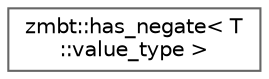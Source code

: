 digraph "Graphical Class Hierarchy"
{
 // LATEX_PDF_SIZE
  bgcolor="transparent";
  edge [fontname=Helvetica,fontsize=10,labelfontname=Helvetica,labelfontsize=10];
  node [fontname=Helvetica,fontsize=10,shape=box,height=0.2,width=0.4];
  rankdir="LR";
  Node0 [id="Node000000",label="zmbt::has_negate\< T\l::value_type \>",height=0.2,width=0.4,color="grey40", fillcolor="white", style="filled",URL="$structzmbt_1_1has__negate.html",tooltip=" "];
}
